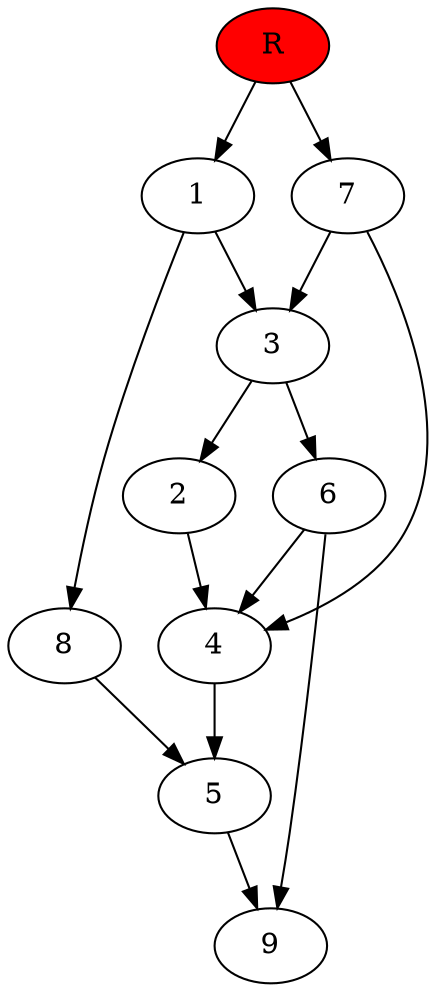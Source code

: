 digraph prb2747 {
	1
	2
	3
	4
	5
	6
	7
	8
	R [fillcolor="#ff0000" style=filled]
	1 -> 3
	1 -> 8
	2 -> 4
	3 -> 2
	3 -> 6
	4 -> 5
	5 -> 9
	6 -> 4
	6 -> 9
	7 -> 3
	7 -> 4
	8 -> 5
	R -> 1
	R -> 7
}
